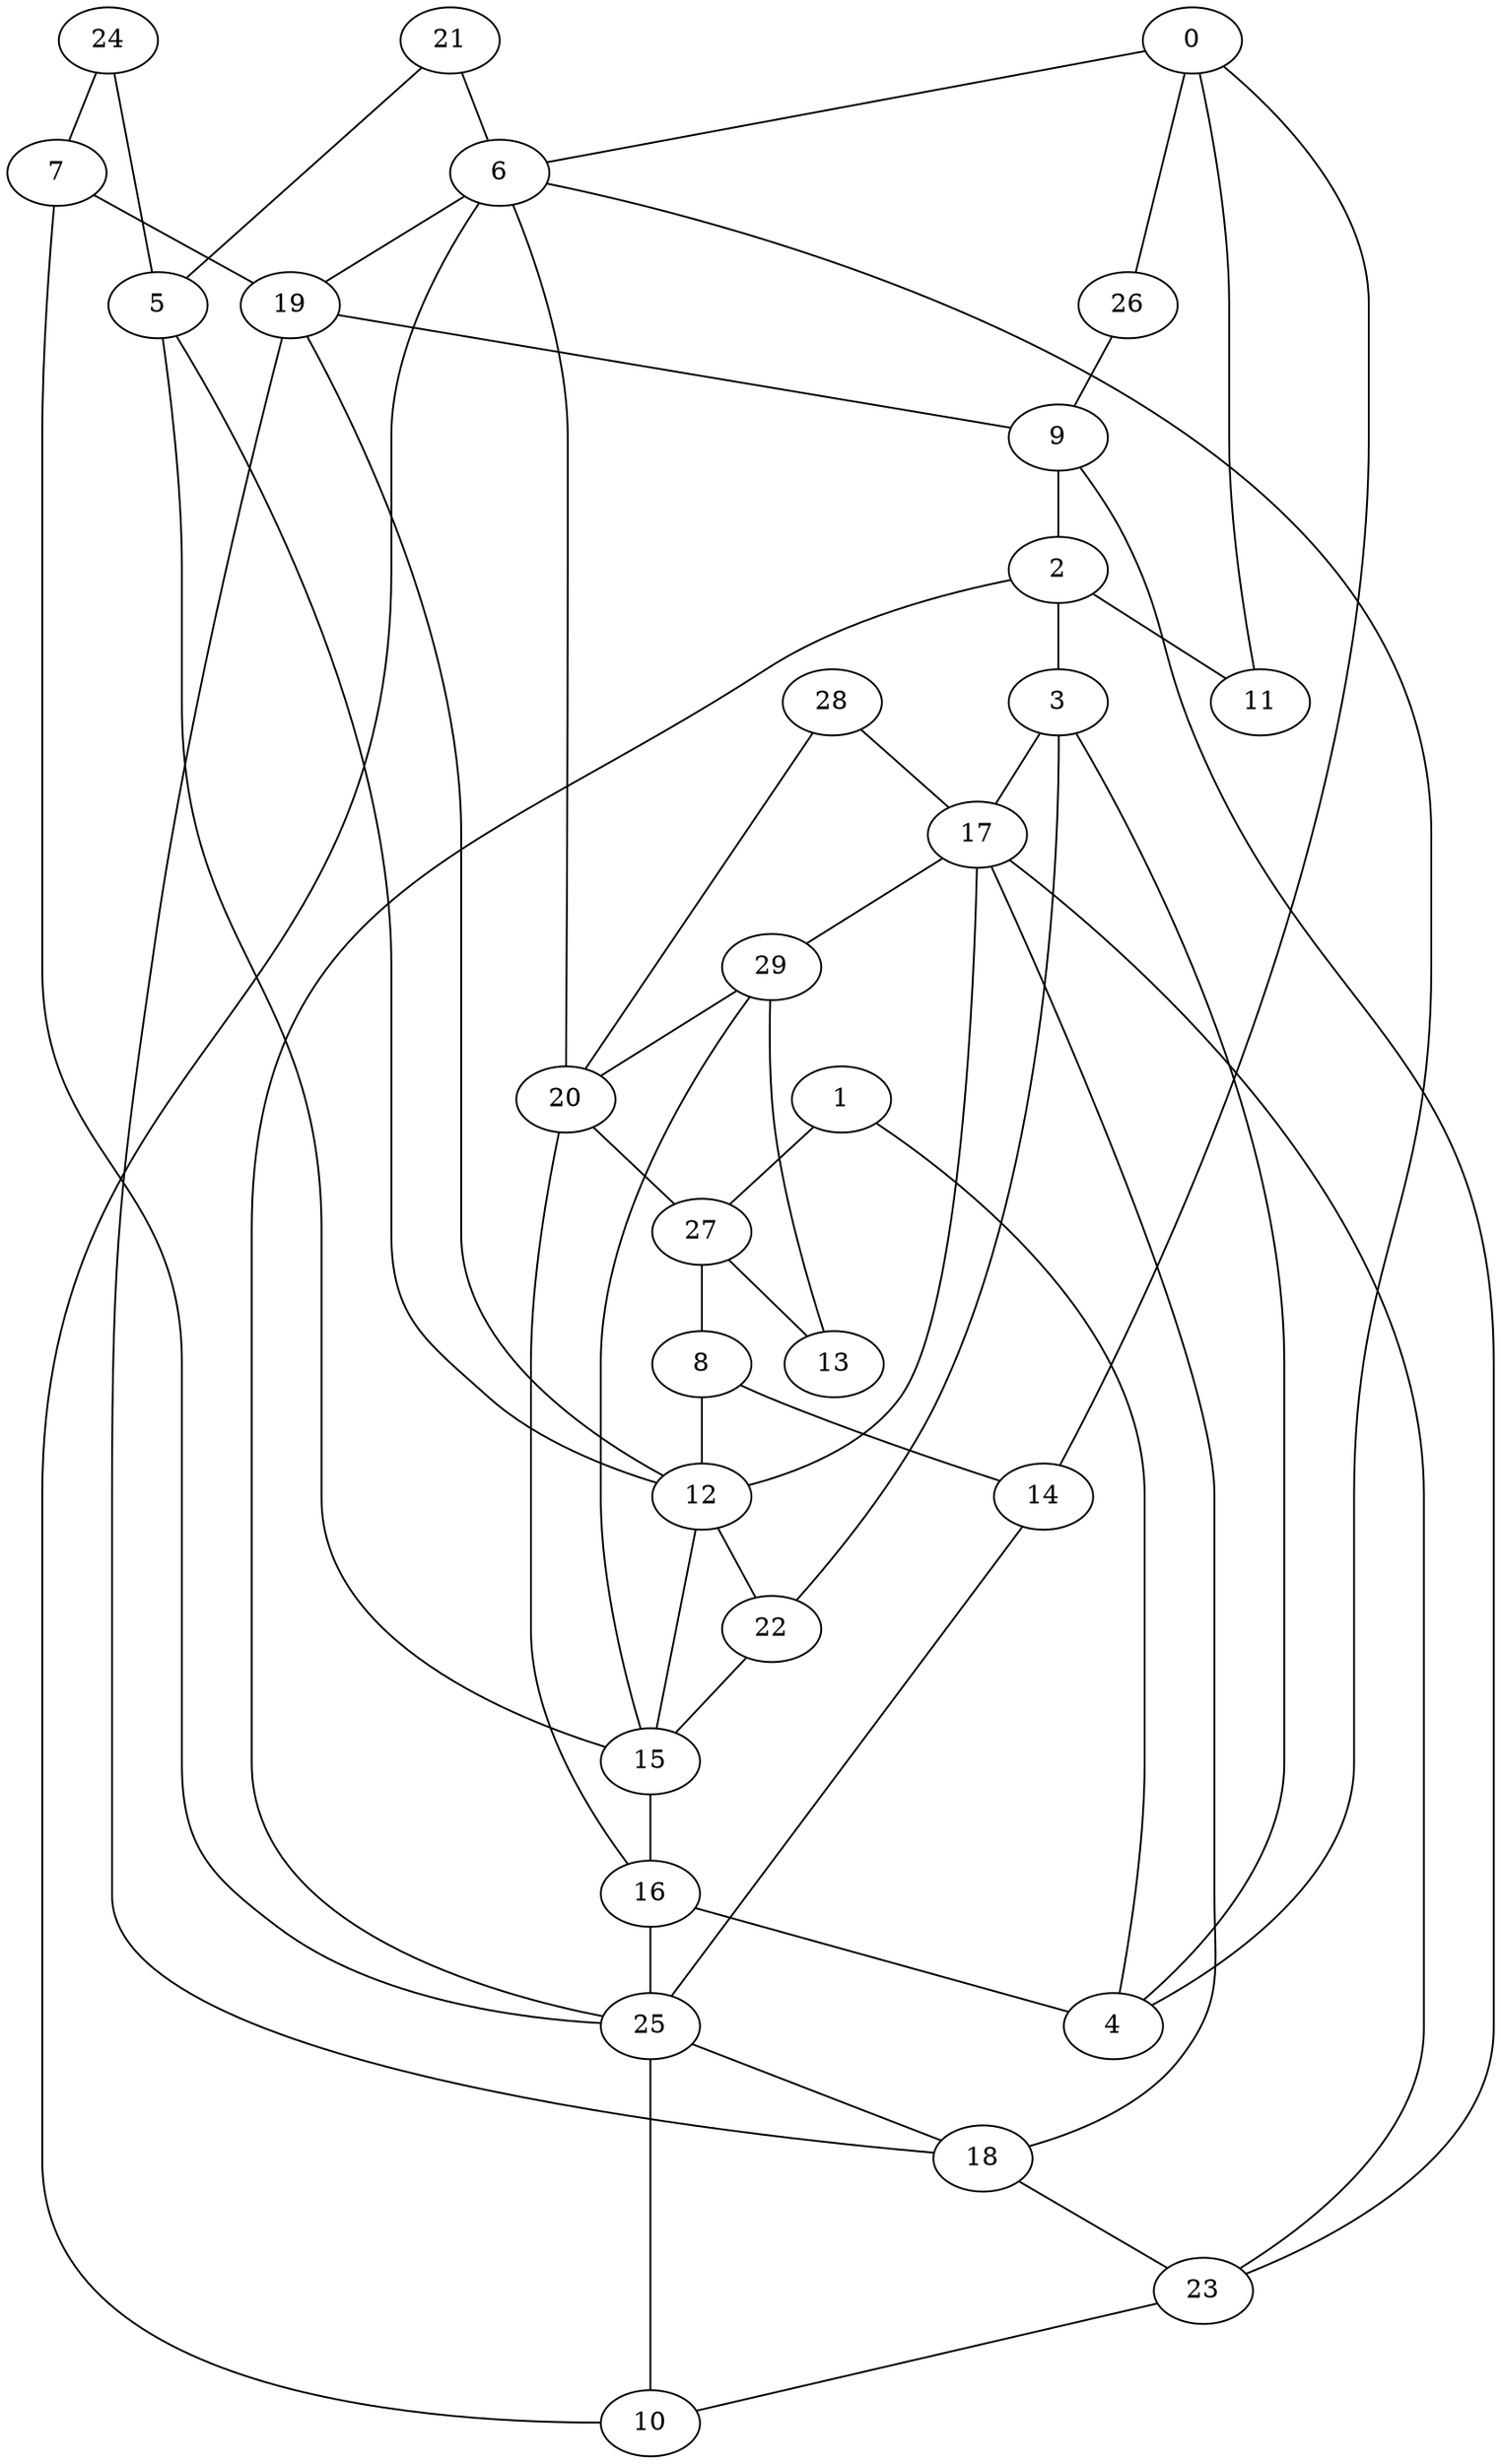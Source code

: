 graph {
	0 [label=0]
	1 [label=1]
	2 [label=2]
	3 [label=3]
	4 [label=4]
	5 [label=5]
	6 [label=6]
	7 [label=7]
	8 [label=8]
	9 [label=9]
	10 [label=10]
	11 [label=11]
	12 [label=12]
	13 [label=13]
	14 [label=14]
	15 [label=15]
	16 [label=16]
	17 [label=17]
	18 [label=18]
	19 [label=19]
	20 [label=20]
	21 [label=21]
	22 [label=22]
	23 [label=23]
	24 [label=24]
	25 [label=25]
	26 [label=26]
	27 [label=27]
	28 [label=28]
	29 [label=29]
	0 -- 6
	0 -- 26
	1 -- 27
	1 -- 4
	2 -- 3
	2 -- 11
	3 -- 17
	3 -- 4
	4 -- 6
	5 -- 15
	5 -- 12
	6 -- 20
	6 -- 19
	7 -- 25
	7 -- 19
	8 -- 12
	8 -- 14
	9 -- 2
	9 -- 23
	10 -- 25
	10 -- 6
	11 -- 0
	12 -- 22
	12 -- 19
	13 -- 29
	14 -- 0
	14 -- 25
	15 -- 12
	15 -- 16
	16 -- 4
	16 -- 25
	17 -- 12
	17 -- 29
	18 -- 17
	18 -- 23
	19 -- 18
	19 -- 9
	20 -- 16
	20 -- 27
	21 -- 6
	21 -- 5
	22 -- 3
	22 -- 15
	23 -- 10
	23 -- 17
	24 -- 5
	24 -- 7
	25 -- 2
	25 -- 18
	26 -- 9
	27 -- 13
	27 -- 8
	28 -- 20
	28 -- 17
	29 -- 20
	29 -- 15
}